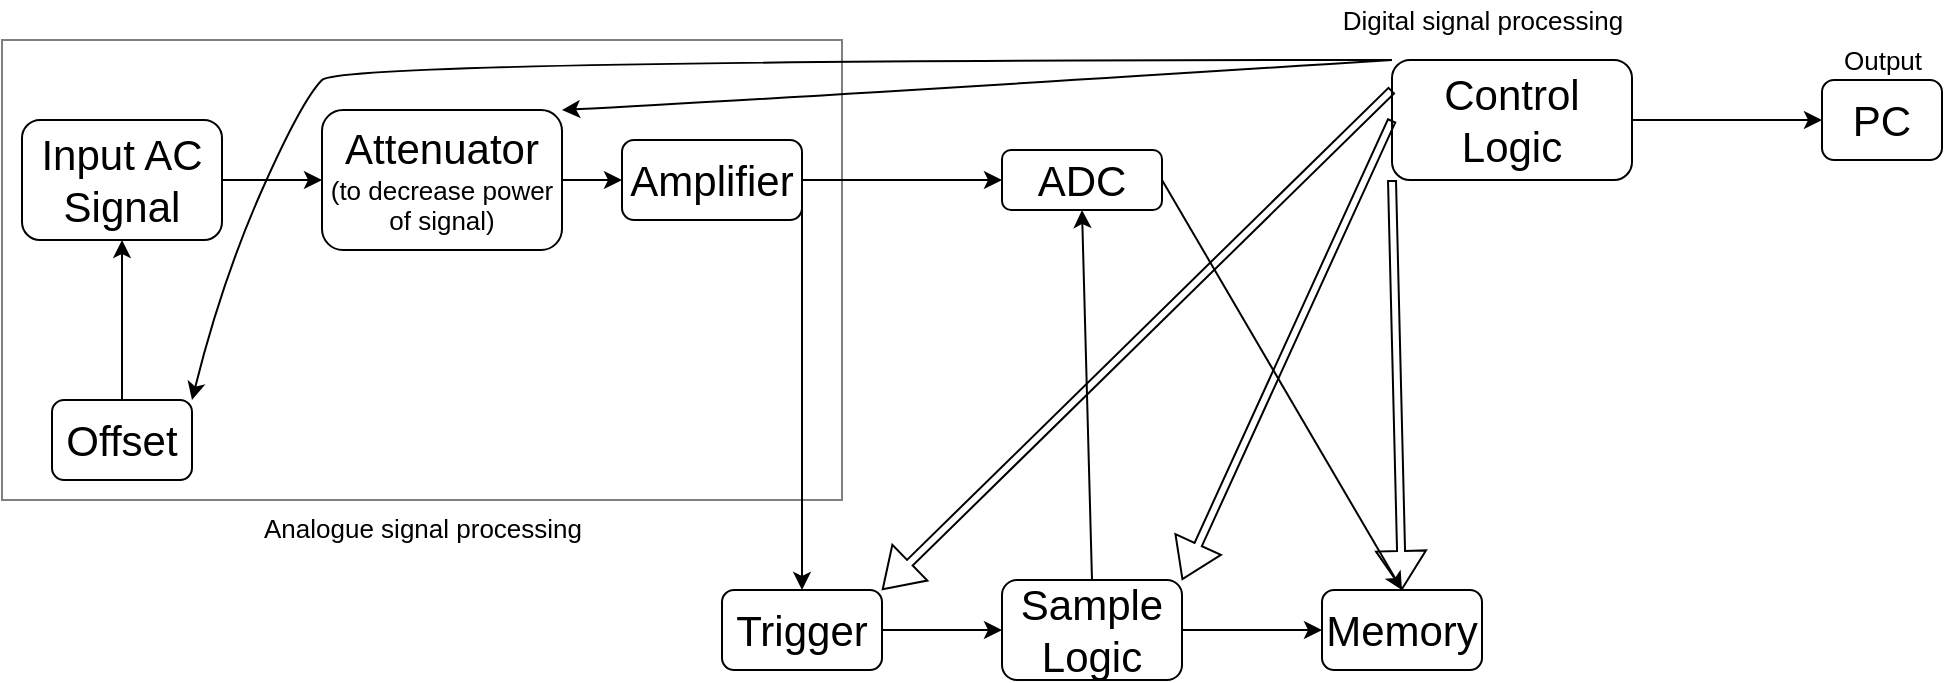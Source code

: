 <mxfile version="16.5.3" type="device"><diagram id="U0MoPj8JXz0HJSZfjYXr" name="Page-1"><mxGraphModel dx="1833" dy="996" grid="1" gridSize="10" guides="1" tooltips="1" connect="1" arrows="1" fold="1" page="1" pageScale="1" pageWidth="1169" pageHeight="827" math="0" shadow="0"><root><mxCell id="0"/><mxCell id="1" parent="0"/><mxCell id="zXtFJkxSAHaKGE05R8NX-1" value="&lt;font&gt;&lt;span style=&quot;font-size: 21px&quot;&gt;Attenuator&lt;/span&gt;&lt;br&gt;&lt;font style=&quot;font-size: 13px&quot;&gt;(to decrease power of signal)&lt;/font&gt;&lt;br&gt;&lt;/font&gt;" style="rounded=1;whiteSpace=wrap;html=1;" vertex="1" parent="1"><mxGeometry x="170" y="95" width="120" height="70" as="geometry"/></mxCell><mxCell id="zXtFJkxSAHaKGE05R8NX-2" value="&lt;font style=&quot;font-size: 21px&quot;&gt;Amplifier&lt;/font&gt;" style="rounded=1;whiteSpace=wrap;html=1;" vertex="1" parent="1"><mxGeometry x="320" y="110" width="90" height="40" as="geometry"/></mxCell><mxCell id="zXtFJkxSAHaKGE05R8NX-3" value="&lt;font style=&quot;font-size: 21px&quot;&gt;ADC&lt;/font&gt;" style="rounded=1;whiteSpace=wrap;html=1;" vertex="1" parent="1"><mxGeometry x="510" y="115" width="80" height="30" as="geometry"/></mxCell><mxCell id="zXtFJkxSAHaKGE05R8NX-4" value="&lt;font style=&quot;font-size: 21px&quot;&gt;Trigger&lt;/font&gt;" style="rounded=1;whiteSpace=wrap;html=1;" vertex="1" parent="1"><mxGeometry x="370" y="335" width="80" height="40" as="geometry"/></mxCell><mxCell id="zXtFJkxSAHaKGE05R8NX-5" value="&lt;font style=&quot;font-size: 21px&quot;&gt;Sample&lt;br&gt;Logic&lt;br&gt;&lt;/font&gt;" style="rounded=1;whiteSpace=wrap;html=1;" vertex="1" parent="1"><mxGeometry x="510" y="330" width="90" height="50" as="geometry"/></mxCell><mxCell id="zXtFJkxSAHaKGE05R8NX-6" value="&lt;font style=&quot;font-size: 21px&quot;&gt;Memory&lt;/font&gt;" style="rounded=1;whiteSpace=wrap;html=1;" vertex="1" parent="1"><mxGeometry x="670" y="335" width="80" height="40" as="geometry"/></mxCell><mxCell id="zXtFJkxSAHaKGE05R8NX-7" value="&lt;font style=&quot;font-size: 21px&quot;&gt;Offset&lt;/font&gt;" style="rounded=1;whiteSpace=wrap;html=1;" vertex="1" parent="1"><mxGeometry x="35" y="240" width="70" height="40" as="geometry"/></mxCell><mxCell id="zXtFJkxSAHaKGE05R8NX-10" value="&lt;font style=&quot;font-size: 21px&quot;&gt;Control Logic&lt;br&gt;&lt;/font&gt;" style="rounded=1;whiteSpace=wrap;html=1;" vertex="1" parent="1"><mxGeometry x="705" y="70" width="120" height="60" as="geometry"/></mxCell><mxCell id="zXtFJkxSAHaKGE05R8NX-11" value="&lt;font style=&quot;font-size: 21px&quot;&gt;Input AC&lt;br&gt;Signal&lt;br&gt;&lt;/font&gt;" style="rounded=1;whiteSpace=wrap;html=1;" vertex="1" parent="1"><mxGeometry x="20" y="100" width="100" height="60" as="geometry"/></mxCell><mxCell id="zXtFJkxSAHaKGE05R8NX-17" value="" style="endArrow=classic;html=1;rounded=0;fontSize=13;exitX=0.5;exitY=0;exitDx=0;exitDy=0;entryX=0.5;entryY=1;entryDx=0;entryDy=0;" edge="1" parent="1" source="zXtFJkxSAHaKGE05R8NX-5" target="zXtFJkxSAHaKGE05R8NX-3"><mxGeometry width="50" height="50" relative="1" as="geometry"><mxPoint x="460" y="170" as="sourcePoint"/><mxPoint x="400" y="170" as="targetPoint"/></mxGeometry></mxCell><mxCell id="zXtFJkxSAHaKGE05R8NX-12" value="" style="endArrow=classic;html=1;rounded=0;fontSize=21;exitX=1;exitY=0.5;exitDx=0;exitDy=0;entryX=0;entryY=0.5;entryDx=0;entryDy=0;" edge="1" parent="1" source="zXtFJkxSAHaKGE05R8NX-11" target="zXtFJkxSAHaKGE05R8NX-1"><mxGeometry width="50" height="50" relative="1" as="geometry"><mxPoint x="490" y="410" as="sourcePoint"/><mxPoint x="540" y="360" as="targetPoint"/></mxGeometry></mxCell><mxCell id="zXtFJkxSAHaKGE05R8NX-13" value="" style="endArrow=classic;html=1;rounded=0;fontSize=13;exitX=1;exitY=0.5;exitDx=0;exitDy=0;entryX=0;entryY=0.5;entryDx=0;entryDy=0;" edge="1" parent="1" source="zXtFJkxSAHaKGE05R8NX-1" target="zXtFJkxSAHaKGE05R8NX-2"><mxGeometry width="50" height="50" relative="1" as="geometry"><mxPoint x="490" y="390" as="sourcePoint"/><mxPoint x="540" y="340" as="targetPoint"/></mxGeometry></mxCell><mxCell id="zXtFJkxSAHaKGE05R8NX-15" value="" style="endArrow=classic;html=1;rounded=0;fontSize=13;exitX=1;exitY=0.5;exitDx=0;exitDy=0;entryX=0;entryY=0.5;entryDx=0;entryDy=0;" edge="1" parent="1" source="zXtFJkxSAHaKGE05R8NX-2" target="zXtFJkxSAHaKGE05R8NX-3"><mxGeometry width="50" height="50" relative="1" as="geometry"><mxPoint x="490" y="390" as="sourcePoint"/><mxPoint x="540" y="340" as="targetPoint"/></mxGeometry></mxCell><mxCell id="zXtFJkxSAHaKGE05R8NX-16" value="" style="endArrow=classic;html=1;rounded=0;fontSize=13;exitX=1;exitY=0.5;exitDx=0;exitDy=0;entryX=0.5;entryY=0;entryDx=0;entryDy=0;" edge="1" parent="1" source="zXtFJkxSAHaKGE05R8NX-3" target="zXtFJkxSAHaKGE05R8NX-6"><mxGeometry width="50" height="50" relative="1" as="geometry"><mxPoint x="390" y="160" as="sourcePoint"/><mxPoint x="520" y="230" as="targetPoint"/></mxGeometry></mxCell><mxCell id="zXtFJkxSAHaKGE05R8NX-18" value="" style="endArrow=classic;html=1;rounded=0;fontSize=13;exitX=1;exitY=0.5;exitDx=0;exitDy=0;entryX=0;entryY=0.5;entryDx=0;entryDy=0;" edge="1" parent="1" source="zXtFJkxSAHaKGE05R8NX-5" target="zXtFJkxSAHaKGE05R8NX-6"><mxGeometry width="50" height="50" relative="1" as="geometry"><mxPoint x="440" y="185" as="sourcePoint"/><mxPoint x="500" y="185" as="targetPoint"/></mxGeometry></mxCell><mxCell id="zXtFJkxSAHaKGE05R8NX-19" value="" style="endArrow=classic;html=1;rounded=0;fontSize=13;exitX=1;exitY=0.5;exitDx=0;exitDy=0;entryX=0.5;entryY=0;entryDx=0;entryDy=0;" edge="1" parent="1" source="zXtFJkxSAHaKGE05R8NX-2" target="zXtFJkxSAHaKGE05R8NX-4"><mxGeometry width="50" height="50" relative="1" as="geometry"><mxPoint x="450" y="190" as="sourcePoint"/><mxPoint x="510" y="190" as="targetPoint"/></mxGeometry></mxCell><mxCell id="zXtFJkxSAHaKGE05R8NX-20" value="" style="endArrow=classic;html=1;rounded=0;fontSize=13;exitX=1;exitY=0.5;exitDx=0;exitDy=0;entryX=0;entryY=0.5;entryDx=0;entryDy=0;" edge="1" parent="1" source="zXtFJkxSAHaKGE05R8NX-4" target="zXtFJkxSAHaKGE05R8NX-5"><mxGeometry width="50" height="50" relative="1" as="geometry"><mxPoint x="460" y="205" as="sourcePoint"/><mxPoint x="520" y="205" as="targetPoint"/></mxGeometry></mxCell><mxCell id="zXtFJkxSAHaKGE05R8NX-21" value="" style="shape=flexArrow;endArrow=classic;html=1;rounded=0;fontSize=13;exitX=0;exitY=0.5;exitDx=0;exitDy=0;entryX=1;entryY=0;entryDx=0;entryDy=0;width=4;" edge="1" parent="1" source="zXtFJkxSAHaKGE05R8NX-10" target="zXtFJkxSAHaKGE05R8NX-5"><mxGeometry width="50" height="50" relative="1" as="geometry"><mxPoint x="460" y="390" as="sourcePoint"/><mxPoint x="510" y="340" as="targetPoint"/></mxGeometry></mxCell><mxCell id="zXtFJkxSAHaKGE05R8NX-22" value="" style="shape=flexArrow;endArrow=classic;html=1;rounded=0;fontSize=13;exitX=0;exitY=1;exitDx=0;exitDy=0;entryX=0.5;entryY=0;entryDx=0;entryDy=0;width=4;" edge="1" parent="1" source="zXtFJkxSAHaKGE05R8NX-10" target="zXtFJkxSAHaKGE05R8NX-6"><mxGeometry width="50" height="50" relative="1" as="geometry"><mxPoint x="620" y="175" as="sourcePoint"/><mxPoint x="510" y="350" as="targetPoint"/></mxGeometry></mxCell><mxCell id="zXtFJkxSAHaKGE05R8NX-23" value="" style="shape=flexArrow;endArrow=classic;html=1;rounded=0;fontSize=13;entryX=1;entryY=0;entryDx=0;entryDy=0;width=4;exitX=0;exitY=0.25;exitDx=0;exitDy=0;" edge="1" parent="1" source="zXtFJkxSAHaKGE05R8NX-10" target="zXtFJkxSAHaKGE05R8NX-4"><mxGeometry width="50" height="50" relative="1" as="geometry"><mxPoint x="680" y="80" as="sourcePoint"/><mxPoint x="520" y="360" as="targetPoint"/></mxGeometry></mxCell><mxCell id="zXtFJkxSAHaKGE05R8NX-25" value="" style="curved=1;endArrow=classic;html=1;rounded=0;fontSize=13;exitX=0;exitY=0;exitDx=0;exitDy=0;entryX=1;entryY=0;entryDx=0;entryDy=0;" edge="1" parent="1" source="zXtFJkxSAHaKGE05R8NX-10" target="zXtFJkxSAHaKGE05R8NX-7"><mxGeometry width="50" height="50" relative="1" as="geometry"><mxPoint x="490" y="390" as="sourcePoint"/><mxPoint x="260" y="70" as="targetPoint"/><Array as="points"><mxPoint x="180" y="70"/><mxPoint x="160" y="90"/><mxPoint x="120" y="180"/></Array></mxGeometry></mxCell><mxCell id="zXtFJkxSAHaKGE05R8NX-26" value="" style="curved=1;endArrow=classic;html=1;rounded=0;fontSize=13;entryX=1;entryY=0;entryDx=0;entryDy=0;exitX=0;exitY=0;exitDx=0;exitDy=0;" edge="1" parent="1" source="zXtFJkxSAHaKGE05R8NX-10" target="zXtFJkxSAHaKGE05R8NX-1"><mxGeometry width="50" height="50" relative="1" as="geometry"><mxPoint x="640" y="170" as="sourcePoint"/><mxPoint x="280" y="90" as="targetPoint"/><Array as="points"><mxPoint x="390" y="90"/></Array></mxGeometry></mxCell><mxCell id="zXtFJkxSAHaKGE05R8NX-29" value="" style="endArrow=classic;html=1;rounded=0;fontSize=13;exitX=0.5;exitY=0;exitDx=0;exitDy=0;entryX=0.5;entryY=1;entryDx=0;entryDy=0;" edge="1" parent="1" source="zXtFJkxSAHaKGE05R8NX-7" target="zXtFJkxSAHaKGE05R8NX-11"><mxGeometry width="50" height="50" relative="1" as="geometry"><mxPoint x="490" y="390" as="sourcePoint"/><mxPoint x="540" y="340" as="targetPoint"/></mxGeometry></mxCell><mxCell id="zXtFJkxSAHaKGE05R8NX-30" value="Analogue signal processing" style="verticalLabelPosition=bottom;verticalAlign=top;html=1;shape=mxgraph.basic.rect;fillColor2=none;strokeWidth=1;size=20;indent=5;fontSize=13;fillColor=none;opacity=50;" vertex="1" parent="1"><mxGeometry x="10" y="60" width="420" height="230" as="geometry"/></mxCell><mxCell id="zXtFJkxSAHaKGE05R8NX-34" value="Digital signal processing" style="text;html=1;align=center;verticalAlign=middle;resizable=0;points=[];autosize=1;strokeColor=none;fillColor=none;fontSize=13;" vertex="1" parent="1"><mxGeometry x="670" y="40" width="160" height="20" as="geometry"/></mxCell><mxCell id="zXtFJkxSAHaKGE05R8NX-36" value="&lt;font style=&quot;font-size: 21px&quot;&gt;PC&lt;br&gt;&lt;/font&gt;" style="rounded=1;whiteSpace=wrap;html=1;" vertex="1" parent="1"><mxGeometry x="920" y="80" width="60" height="40" as="geometry"/></mxCell><mxCell id="zXtFJkxSAHaKGE05R8NX-37" value="" style="endArrow=classic;html=1;rounded=0;fontSize=13;exitX=1;exitY=0.5;exitDx=0;exitDy=0;entryX=0;entryY=0.5;entryDx=0;entryDy=0;" edge="1" parent="1" source="zXtFJkxSAHaKGE05R8NX-10" target="zXtFJkxSAHaKGE05R8NX-36"><mxGeometry width="50" height="50" relative="1" as="geometry"><mxPoint x="490" y="400" as="sourcePoint"/><mxPoint x="540" y="350" as="targetPoint"/></mxGeometry></mxCell><mxCell id="zXtFJkxSAHaKGE05R8NX-38" value="Output" style="text;html=1;align=center;verticalAlign=middle;resizable=0;points=[];autosize=1;strokeColor=none;fillColor=none;fontSize=13;" vertex="1" parent="1"><mxGeometry x="925" y="60" width="50" height="20" as="geometry"/></mxCell></root></mxGraphModel></diagram></mxfile>